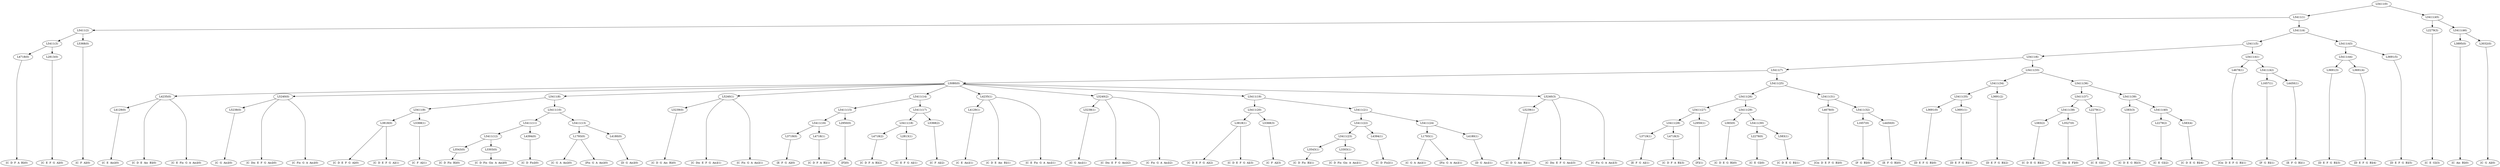 digraph sample{
"L4718(0)"->"[C  D  F  A  B](0)"
"L2813(0)"->"[C  E  F  G  A](0)"
"L5411(3)"->"L4718(0)"
"L5411(3)"->"L2813(0)"
"L5368(0)"->"[C  F  A](0)"
"L5411(2)"->"L5411(3)"
"L5411(2)"->"L5368(0)"
"L4129(0)"->"[C  E  Ais](0)"
"L4235(0)"->"[C  D  E  Ais  B](0)"
"L4235(0)"->"[C  E  Fis  G  A  Ais](0)"
"L4235(0)"->"L4129(0)"
"L5238(0)"->"[C  G  Ais](0)"
"L5240(0)"->"[C  Dis  E  F  G  Ais](0)"
"L5240(0)"->"[C  Fis  G  A  Ais](0)"
"L5240(0)"->"L5238(0)"
"L3818(0)"->"[C  D  E  F  G  A](0)"
"L3818(0)"->"[C  D  E  F  G  A](1)"
"L5368(1)"->"[C  F  A](1)"
"L5411(9)"->"L3818(0)"
"L5411(9)"->"L5368(1)"
"L3543(0)"->"[C  D  Fis  B](0)"
"L3303(0)"->"[C  D  Fis  Gis  A  Ais](0)"
"L5411(12)"->"L3543(0)"
"L5411(12)"->"L3303(0)"
"L4394(0)"->"[C  D  Fis](0)"
"L5411(11)"->"L5411(12)"
"L5411(11)"->"L4394(0)"
"L1793(0)"->"[C  G  A  Ais](0)"
"L1793(0)"->"[Fis  G  A  Ais](0)"
"L4180(0)"->"[D  G  Ais](0)"
"L5411(13)"->"L1793(0)"
"L5411(13)"->"L4180(0)"
"L5411(10)"->"L5411(11)"
"L5411(10)"->"L5411(13)"
"L5411(8)"->"L5411(9)"
"L5411(8)"->"L5411(10)"
"L5239(0)"->"[C  D  G  Ais  B](0)"
"L5240(1)"->"[C  Dis  E  F  G  Ais](1)"
"L5240(1)"->"[C  Fis  G  A  Ais](1)"
"L5240(1)"->"L5239(0)"
"L3719(0)"->"[E  F  G  A](0)"
"L4718(1)"->"[C  D  F  A  B](1)"
"L5411(16)"->"L3719(0)"
"L5411(16)"->"L4718(1)"
"L2950(0)"->"[F](0)"
"L5411(15)"->"L5411(16)"
"L5411(15)"->"L2950(0)"
"L4718(2)"->"[C  D  F  A  B](2)"
"L2813(1)"->"[C  E  F  G  A](1)"
"L5411(18)"->"L4718(2)"
"L5411(18)"->"L2813(1)"
"L5368(2)"->"[C  F  A](2)"
"L5411(17)"->"L5411(18)"
"L5411(17)"->"L5368(2)"
"L5411(14)"->"L5411(15)"
"L5411(14)"->"L5411(17)"
"L4129(1)"->"[C  E  Ais](1)"
"L4235(1)"->"[C  D  E  Ais  B](1)"
"L4235(1)"->"[C  E  Fis  G  A  Ais](1)"
"L4235(1)"->"L4129(1)"
"L5238(1)"->"[C  G  Ais](1)"
"L5240(2)"->"[C  Dis  E  F  G  Ais](2)"
"L5240(2)"->"[C  Fis  G  A  Ais](2)"
"L5240(2)"->"L5238(1)"
"L3818(1)"->"[C  D  E  F  G  A](2)"
"L3818(1)"->"[C  D  E  F  G  A](3)"
"L5368(3)"->"[C  F  A](3)"
"L5411(20)"->"L3818(1)"
"L5411(20)"->"L5368(3)"
"L3543(1)"->"[C  D  Fis  B](1)"
"L3303(1)"->"[C  D  Fis  Gis  A  Ais](1)"
"L5411(23)"->"L3543(1)"
"L5411(23)"->"L3303(1)"
"L4394(1)"->"[C  D  Fis](1)"
"L5411(22)"->"L5411(23)"
"L5411(22)"->"L4394(1)"
"L1793(1)"->"[C  G  A  Ais](1)"
"L1793(1)"->"[Fis  G  A  Ais](1)"
"L4180(1)"->"[D  G  Ais](1)"
"L5411(24)"->"L1793(1)"
"L5411(24)"->"L4180(1)"
"L5411(21)"->"L5411(22)"
"L5411(21)"->"L5411(24)"
"L5411(19)"->"L5411(20)"
"L5411(19)"->"L5411(21)"
"L5239(1)"->"[C  D  G  Ais  B](1)"
"L5240(3)"->"[C  Dis  E  F  G  Ais](3)"
"L5240(3)"->"[C  Fis  G  A  Ais](3)"
"L5240(3)"->"L5239(1)"
"L5080(0)"->"L4235(0)"
"L5080(0)"->"L5240(0)"
"L5080(0)"->"L5411(8)"
"L5080(0)"->"L5240(1)"
"L5080(0)"->"L5411(14)"
"L5080(0)"->"L4235(1)"
"L5080(0)"->"L5240(2)"
"L5080(0)"->"L5411(19)"
"L5080(0)"->"L5240(3)"
"L3719(1)"->"[E  F  G  A](1)"
"L4718(3)"->"[C  D  F  A  B](3)"
"L5411(28)"->"L3719(1)"
"L5411(28)"->"L4718(3)"
"L2950(1)"->"[F](1)"
"L5411(27)"->"L5411(28)"
"L5411(27)"->"L2950(1)"
"L583(0)"->"[C  D  E  G  B](0)"
"L2279(0)"->"[C  E  G](0)"
"L583(1)"->"[C  D  E  G  B](1)"
"L5411(30)"->"L2279(0)"
"L5411(30)"->"L583(1)"
"L5411(29)"->"L583(0)"
"L5411(29)"->"L5411(30)"
"L5411(26)"->"L5411(27)"
"L5411(26)"->"L5411(29)"
"L4678(0)"->"[Cis  D  E  F  G  B](0)"
"L1657(0)"->"[F  G  B](0)"
"L4450(0)"->"[E  F  G  B](0)"
"L5411(32)"->"L1657(0)"
"L5411(32)"->"L4450(0)"
"L5411(31)"->"L4678(0)"
"L5411(31)"->"L5411(32)"
"L5411(25)"->"L5411(26)"
"L5411(25)"->"L5411(31)"
"L5411(7)"->"L5080(0)"
"L5411(7)"->"L5411(25)"
"L3691(0)"->"[D  E  F  G  B](0)"
"L3691(1)"->"[D  E  F  G  B](1)"
"L5411(35)"->"L3691(0)"
"L5411(35)"->"L3691(1)"
"L3691(2)"->"[D  E  F  G  B](2)"
"L5411(34)"->"L5411(35)"
"L5411(34)"->"L3691(2)"
"L583(2)"->"[C  D  E  G  B](2)"
"L3527(0)"->"[C  Dis  E  F](0)"
"L5411(38)"->"L583(2)"
"L5411(38)"->"L3527(0)"
"L2279(1)"->"[C  E  G](1)"
"L5411(37)"->"L5411(38)"
"L5411(37)"->"L2279(1)"
"L583(3)"->"[C  D  E  G  B](3)"
"L2279(2)"->"[C  E  G](2)"
"L583(4)"->"[C  D  E  G  B](4)"
"L5411(40)"->"L2279(2)"
"L5411(40)"->"L583(4)"
"L5411(39)"->"L583(3)"
"L5411(39)"->"L5411(40)"
"L5411(36)"->"L5411(37)"
"L5411(36)"->"L5411(39)"
"L5411(33)"->"L5411(34)"
"L5411(33)"->"L5411(36)"
"L5411(6)"->"L5411(7)"
"L5411(6)"->"L5411(33)"
"L4678(1)"->"[Cis  D  E  F  G  B](1)"
"L1657(1)"->"[F  G  B](1)"
"L4450(1)"->"[E  F  G  B](1)"
"L5411(42)"->"L1657(1)"
"L5411(42)"->"L4450(1)"
"L5411(41)"->"L4678(1)"
"L5411(41)"->"L5411(42)"
"L5411(5)"->"L5411(6)"
"L5411(5)"->"L5411(41)"
"L3691(3)"->"[D  E  F  G  B](3)"
"L3691(4)"->"[D  E  F  G  B](4)"
"L5411(44)"->"L3691(3)"
"L5411(44)"->"L3691(4)"
"L3691(5)"->"[D  E  F  G  B](5)"
"L5411(43)"->"L5411(44)"
"L5411(43)"->"L3691(5)"
"L5411(4)"->"L5411(5)"
"L5411(4)"->"L5411(43)"
"L5411(1)"->"L5411(2)"
"L5411(1)"->"L5411(4)"
"L2279(3)"->"[C  E  G](3)"
"L3895(0)"->"[C  Ais  B](0)"
"L3032(0)"->"[C  G  A](0)"
"L5411(46)"->"L3895(0)"
"L5411(46)"->"L3032(0)"
"L5411(45)"->"L2279(3)"
"L5411(45)"->"L5411(46)"
"L5411(0)"->"L5411(1)"
"L5411(0)"->"L5411(45)"
{rank = min; "L5411(0)"}
{rank = same; "L5411(1)"; "L5411(45)";}
{rank = same; "L5411(2)"; "L5411(4)"; "L2279(3)"; "L5411(46)";}
{rank = same; "L5411(3)"; "L5368(0)"; "L5411(5)"; "L5411(43)"; "L3895(0)"; "L3032(0)";}
{rank = same; "L4718(0)"; "L2813(0)"; "L5411(6)"; "L5411(41)"; "L5411(44)"; "L3691(5)";}
{rank = same; "L5411(7)"; "L5411(33)"; "L4678(1)"; "L5411(42)"; "L3691(3)"; "L3691(4)";}
{rank = same; "L5080(0)"; "L5411(25)"; "L5411(34)"; "L5411(36)"; "L1657(1)"; "L4450(1)";}
{rank = same; "L4235(0)"; "L5240(0)"; "L5411(8)"; "L5240(1)"; "L5411(14)"; "L4235(1)"; "L5240(2)"; "L5411(19)"; "L5240(3)"; "L5411(26)"; "L5411(31)"; "L5411(35)"; "L3691(2)"; "L5411(37)"; "L5411(39)";}
{rank = same; "L4129(0)"; "L5238(0)"; "L5411(9)"; "L5411(10)"; "L5239(0)"; "L5411(15)"; "L5411(17)"; "L4129(1)"; "L5238(1)"; "L5411(20)"; "L5411(21)"; "L5239(1)"; "L5411(27)"; "L5411(29)"; "L4678(0)"; "L5411(32)"; "L3691(0)"; "L3691(1)"; "L5411(38)"; "L2279(1)"; "L583(3)"; "L5411(40)";}
{rank = same; "L3818(0)"; "L5368(1)"; "L5411(11)"; "L5411(13)"; "L5411(16)"; "L2950(0)"; "L5411(18)"; "L5368(2)"; "L3818(1)"; "L5368(3)"; "L5411(22)"; "L5411(24)"; "L5411(28)"; "L2950(1)"; "L583(0)"; "L5411(30)"; "L1657(0)"; "L4450(0)"; "L583(2)"; "L3527(0)"; "L2279(2)"; "L583(4)";}
{rank = same; "L5411(12)"; "L4394(0)"; "L1793(0)"; "L4180(0)"; "L3719(0)"; "L4718(1)"; "L4718(2)"; "L2813(1)"; "L5411(23)"; "L4394(1)"; "L1793(1)"; "L4180(1)"; "L3719(1)"; "L4718(3)"; "L2279(0)"; "L583(1)";}
{rank = same; "L3543(0)"; "L3303(0)"; "L3543(1)"; "L3303(1)";}
{rank = max; "[C  Ais  B](0)"; "[C  D  E  Ais  B](0)"; "[C  D  E  Ais  B](1)"; "[C  D  E  F  G  A](0)"; "[C  D  E  F  G  A](1)"; "[C  D  E  F  G  A](2)"; "[C  D  E  F  G  A](3)"; "[C  D  E  G  B](0)"; "[C  D  E  G  B](1)"; "[C  D  E  G  B](2)"; "[C  D  E  G  B](3)"; "[C  D  E  G  B](4)"; "[C  D  F  A  B](0)"; "[C  D  F  A  B](1)"; "[C  D  F  A  B](2)"; "[C  D  F  A  B](3)"; "[C  D  Fis  B](0)"; "[C  D  Fis  B](1)"; "[C  D  Fis  Gis  A  Ais](0)"; "[C  D  Fis  Gis  A  Ais](1)"; "[C  D  Fis](0)"; "[C  D  Fis](1)"; "[C  D  G  Ais  B](0)"; "[C  D  G  Ais  B](1)"; "[C  Dis  E  F  G  Ais](0)"; "[C  Dis  E  F  G  Ais](1)"; "[C  Dis  E  F  G  Ais](2)"; "[C  Dis  E  F  G  Ais](3)"; "[C  Dis  E  F](0)"; "[C  E  Ais](0)"; "[C  E  Ais](1)"; "[C  E  F  G  A](0)"; "[C  E  F  G  A](1)"; "[C  E  Fis  G  A  Ais](0)"; "[C  E  Fis  G  A  Ais](1)"; "[C  E  G](0)"; "[C  E  G](1)"; "[C  E  G](2)"; "[C  E  G](3)"; "[C  F  A](0)"; "[C  F  A](1)"; "[C  F  A](2)"; "[C  F  A](3)"; "[C  Fis  G  A  Ais](0)"; "[C  Fis  G  A  Ais](1)"; "[C  Fis  G  A  Ais](2)"; "[C  Fis  G  A  Ais](3)"; "[C  G  A  Ais](0)"; "[C  G  A  Ais](1)"; "[C  G  A](0)"; "[C  G  Ais](0)"; "[C  G  Ais](1)"; "[Cis  D  E  F  G  B](0)"; "[Cis  D  E  F  G  B](1)"; "[D  E  F  G  B](0)"; "[D  E  F  G  B](1)"; "[D  E  F  G  B](2)"; "[D  E  F  G  B](3)"; "[D  E  F  G  B](4)"; "[D  E  F  G  B](5)"; "[D  G  Ais](0)"; "[D  G  Ais](1)"; "[E  F  G  A](0)"; "[E  F  G  A](1)"; "[E  F  G  B](0)"; "[E  F  G  B](1)"; "[F  G  B](0)"; "[F  G  B](1)"; "[F](0)"; "[F](1)"; "[Fis  G  A  Ais](0)"; "[Fis  G  A  Ais](1)";}
}